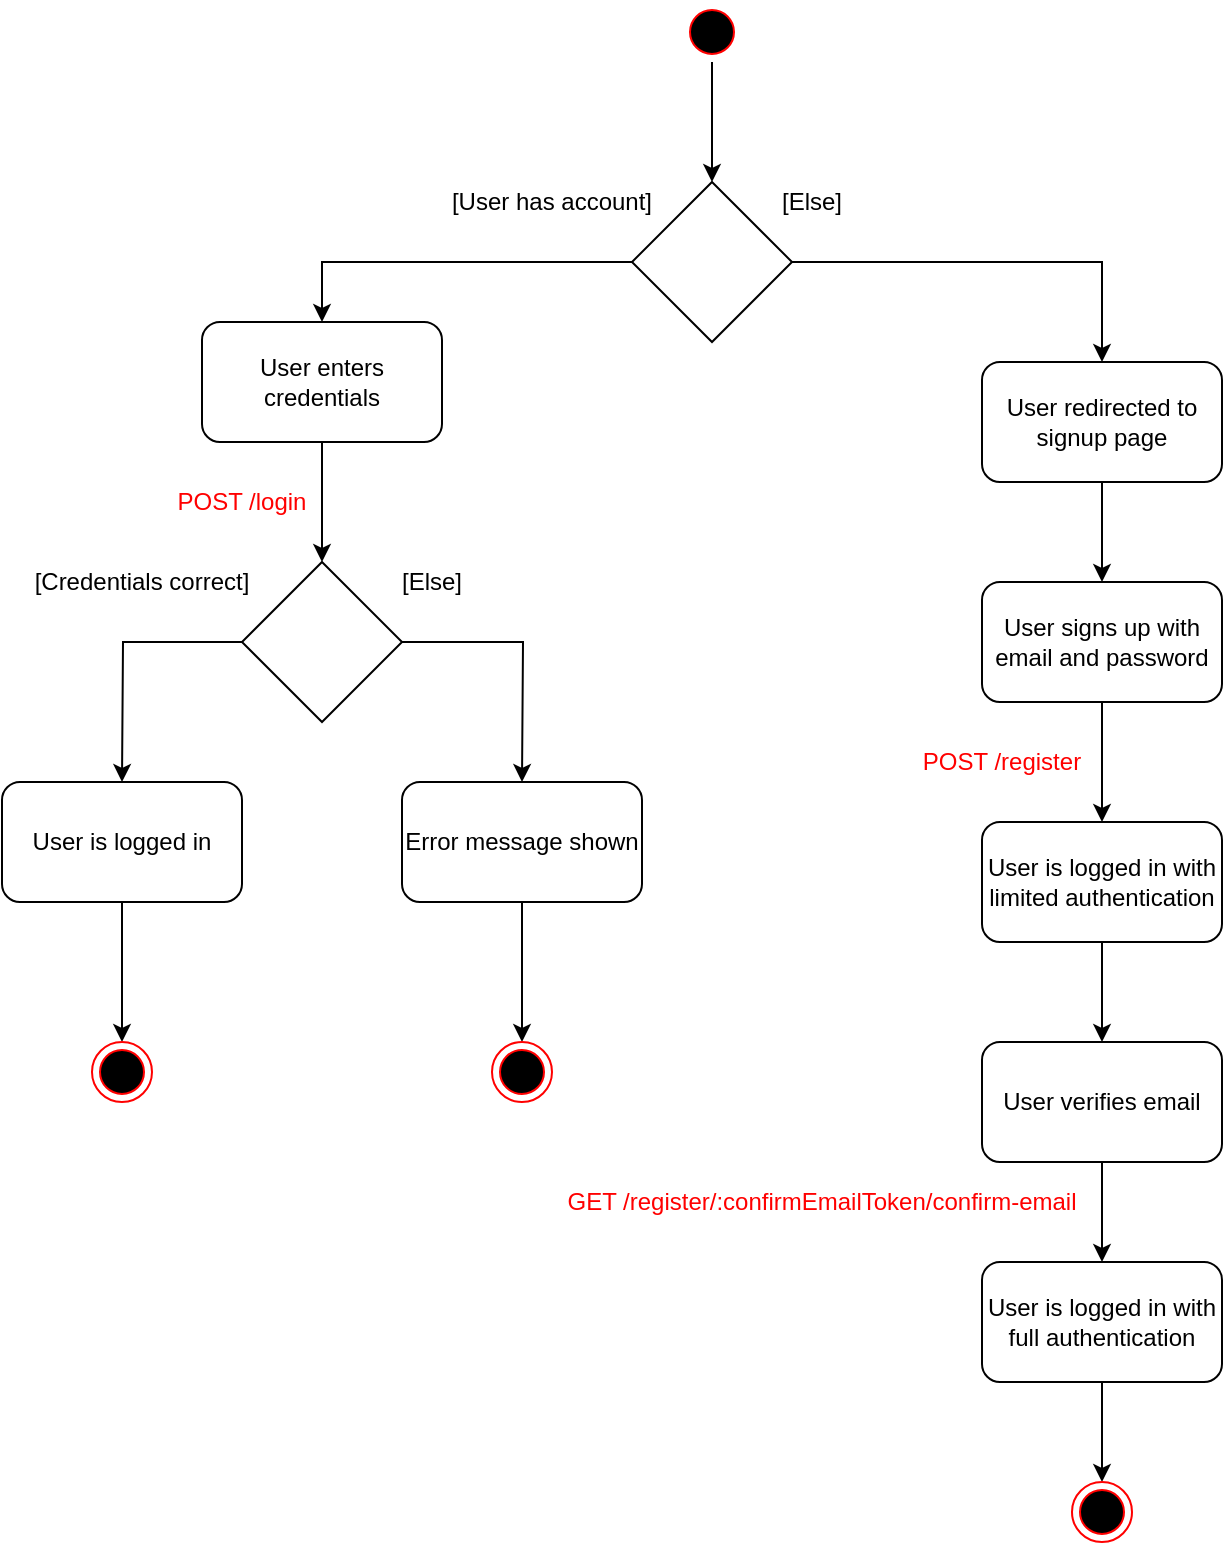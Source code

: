 <mxfile version="14.1.8" type="device"><diagram id="oRkkAkgyNCNvM5f3yL62" name="Page-1"><mxGraphModel dx="1422" dy="692" grid="1" gridSize="10" guides="1" tooltips="1" connect="1" arrows="1" fold="1" page="1" pageScale="1" pageWidth="850" pageHeight="1100" math="0" shadow="0"><root><mxCell id="0"/><mxCell id="1" parent="0"/><mxCell id="jb7WQ4lQAiwyAePFnPPK-4" style="edgeStyle=orthogonalEdgeStyle;rounded=0;orthogonalLoop=1;jettySize=auto;html=1;" edge="1" parent="1" source="jb7WQ4lQAiwyAePFnPPK-1"><mxGeometry relative="1" as="geometry"><mxPoint x="425" y="110" as="targetPoint"/></mxGeometry></mxCell><mxCell id="jb7WQ4lQAiwyAePFnPPK-1" value="" style="ellipse;html=1;shape=startState;fillColor=#000000;strokeColor=#ff0000;" vertex="1" parent="1"><mxGeometry x="410" y="20" width="30" height="30" as="geometry"/></mxCell><mxCell id="jb7WQ4lQAiwyAePFnPPK-10" style="edgeStyle=orthogonalEdgeStyle;rounded=0;orthogonalLoop=1;jettySize=auto;html=1;entryX=0.5;entryY=0;entryDx=0;entryDy=0;" edge="1" parent="1" source="jb7WQ4lQAiwyAePFnPPK-6" target="jb7WQ4lQAiwyAePFnPPK-9"><mxGeometry relative="1" as="geometry"/></mxCell><mxCell id="jb7WQ4lQAiwyAePFnPPK-28" style="edgeStyle=orthogonalEdgeStyle;rounded=0;orthogonalLoop=1;jettySize=auto;html=1;" edge="1" parent="1" source="jb7WQ4lQAiwyAePFnPPK-6" target="jb7WQ4lQAiwyAePFnPPK-27"><mxGeometry relative="1" as="geometry"/></mxCell><mxCell id="jb7WQ4lQAiwyAePFnPPK-6" value="" style="rhombus;whiteSpace=wrap;html=1;" vertex="1" parent="1"><mxGeometry x="385" y="110" width="80" height="80" as="geometry"/></mxCell><mxCell id="jb7WQ4lQAiwyAePFnPPK-7" value="[User has account]" style="text;html=1;strokeColor=none;fillColor=none;align=center;verticalAlign=middle;whiteSpace=wrap;rounded=0;" vertex="1" parent="1"><mxGeometry x="290" y="110" width="110" height="20" as="geometry"/></mxCell><mxCell id="jb7WQ4lQAiwyAePFnPPK-8" value="[Else]" style="text;html=1;strokeColor=none;fillColor=none;align=center;verticalAlign=middle;whiteSpace=wrap;rounded=0;" vertex="1" parent="1"><mxGeometry x="420" y="110" width="110" height="20" as="geometry"/></mxCell><mxCell id="jb7WQ4lQAiwyAePFnPPK-9" value="User enters credentials" style="rounded=1;whiteSpace=wrap;html=1;" vertex="1" parent="1"><mxGeometry x="170" y="180" width="120" height="60" as="geometry"/></mxCell><mxCell id="jb7WQ4lQAiwyAePFnPPK-15" style="edgeStyle=orthogonalEdgeStyle;rounded=0;orthogonalLoop=1;jettySize=auto;html=1;entryX=0.5;entryY=0;entryDx=0;entryDy=0;exitX=0.5;exitY=1;exitDx=0;exitDy=0;" edge="1" parent="1" target="jb7WQ4lQAiwyAePFnPPK-18" source="jb7WQ4lQAiwyAePFnPPK-9"><mxGeometry relative="1" as="geometry"><mxPoint x="230" y="260" as="sourcePoint"/></mxGeometry></mxCell><mxCell id="jb7WQ4lQAiwyAePFnPPK-16" style="edgeStyle=orthogonalEdgeStyle;rounded=0;orthogonalLoop=1;jettySize=auto;html=1;" edge="1" parent="1" source="jb7WQ4lQAiwyAePFnPPK-18"><mxGeometry relative="1" as="geometry"><mxPoint x="330" y="410" as="targetPoint"/></mxGeometry></mxCell><mxCell id="jb7WQ4lQAiwyAePFnPPK-17" style="edgeStyle=orthogonalEdgeStyle;rounded=0;orthogonalLoop=1;jettySize=auto;html=1;" edge="1" parent="1" source="jb7WQ4lQAiwyAePFnPPK-18"><mxGeometry relative="1" as="geometry"><mxPoint x="130" y="410" as="targetPoint"/></mxGeometry></mxCell><mxCell id="jb7WQ4lQAiwyAePFnPPK-18" value="" style="rhombus;whiteSpace=wrap;html=1;" vertex="1" parent="1"><mxGeometry x="190" y="300" width="80" height="80" as="geometry"/></mxCell><mxCell id="jb7WQ4lQAiwyAePFnPPK-19" style="edgeStyle=orthogonalEdgeStyle;rounded=0;orthogonalLoop=1;jettySize=auto;html=1;" edge="1" parent="1" source="jb7WQ4lQAiwyAePFnPPK-20" target="jb7WQ4lQAiwyAePFnPPK-25"><mxGeometry relative="1" as="geometry"/></mxCell><mxCell id="jb7WQ4lQAiwyAePFnPPK-20" value="User is logged in" style="rounded=1;whiteSpace=wrap;html=1;" vertex="1" parent="1"><mxGeometry x="70" y="410" width="120" height="60" as="geometry"/></mxCell><mxCell id="jb7WQ4lQAiwyAePFnPPK-21" style="edgeStyle=orthogonalEdgeStyle;rounded=0;orthogonalLoop=1;jettySize=auto;html=1;entryX=0.5;entryY=0;entryDx=0;entryDy=0;" edge="1" parent="1" source="jb7WQ4lQAiwyAePFnPPK-22" target="jb7WQ4lQAiwyAePFnPPK-26"><mxGeometry relative="1" as="geometry"/></mxCell><mxCell id="jb7WQ4lQAiwyAePFnPPK-22" value="Error message shown" style="rounded=1;whiteSpace=wrap;html=1;" vertex="1" parent="1"><mxGeometry x="270" y="410" width="120" height="60" as="geometry"/></mxCell><mxCell id="jb7WQ4lQAiwyAePFnPPK-23" value="[Credentials correct]" style="text;html=1;strokeColor=none;fillColor=none;align=center;verticalAlign=middle;whiteSpace=wrap;rounded=0;" vertex="1" parent="1"><mxGeometry x="80" y="300" width="120" height="20" as="geometry"/></mxCell><mxCell id="jb7WQ4lQAiwyAePFnPPK-24" value="[Else]" style="text;html=1;strokeColor=none;fillColor=none;align=center;verticalAlign=middle;whiteSpace=wrap;rounded=0;" vertex="1" parent="1"><mxGeometry x="230" y="300" width="110" height="20" as="geometry"/></mxCell><mxCell id="jb7WQ4lQAiwyAePFnPPK-25" value="" style="ellipse;html=1;shape=endState;fillColor=#000000;strokeColor=#ff0000;" vertex="1" parent="1"><mxGeometry x="115" y="540" width="30" height="30" as="geometry"/></mxCell><mxCell id="jb7WQ4lQAiwyAePFnPPK-26" value="" style="ellipse;html=1;shape=endState;fillColor=#000000;strokeColor=#ff0000;" vertex="1" parent="1"><mxGeometry x="315" y="540" width="30" height="30" as="geometry"/></mxCell><mxCell id="jb7WQ4lQAiwyAePFnPPK-30" style="edgeStyle=orthogonalEdgeStyle;rounded=0;orthogonalLoop=1;jettySize=auto;html=1;" edge="1" parent="1" source="jb7WQ4lQAiwyAePFnPPK-27" target="jb7WQ4lQAiwyAePFnPPK-29"><mxGeometry relative="1" as="geometry"/></mxCell><mxCell id="jb7WQ4lQAiwyAePFnPPK-27" value="User redirected to signup page" style="rounded=1;whiteSpace=wrap;html=1;" vertex="1" parent="1"><mxGeometry x="560" y="200" width="120" height="60" as="geometry"/></mxCell><mxCell id="jb7WQ4lQAiwyAePFnPPK-31" style="edgeStyle=orthogonalEdgeStyle;rounded=0;orthogonalLoop=1;jettySize=auto;html=1;entryX=0.5;entryY=0;entryDx=0;entryDy=0;entryPerimeter=0;" edge="1" parent="1" source="jb7WQ4lQAiwyAePFnPPK-29" target="jb7WQ4lQAiwyAePFnPPK-32"><mxGeometry relative="1" as="geometry"><mxPoint x="530" y="400" as="targetPoint"/><Array as="points"><mxPoint x="620" y="400"/><mxPoint x="620" y="400"/></Array></mxGeometry></mxCell><mxCell id="jb7WQ4lQAiwyAePFnPPK-29" value="User signs up with email and password" style="rounded=1;whiteSpace=wrap;html=1;" vertex="1" parent="1"><mxGeometry x="560" y="310" width="120" height="60" as="geometry"/></mxCell><mxCell id="jb7WQ4lQAiwyAePFnPPK-35" style="edgeStyle=orthogonalEdgeStyle;rounded=0;orthogonalLoop=1;jettySize=auto;html=1;entryX=0.5;entryY=0;entryDx=0;entryDy=0;" edge="1" parent="1" source="jb7WQ4lQAiwyAePFnPPK-32" target="jb7WQ4lQAiwyAePFnPPK-33"><mxGeometry relative="1" as="geometry"/></mxCell><mxCell id="jb7WQ4lQAiwyAePFnPPK-32" value="User is logged in with limited authentication" style="rounded=1;whiteSpace=wrap;html=1;" vertex="1" parent="1"><mxGeometry x="560" y="430" width="120" height="60" as="geometry"/></mxCell><mxCell id="jb7WQ4lQAiwyAePFnPPK-37" style="edgeStyle=orthogonalEdgeStyle;rounded=0;orthogonalLoop=1;jettySize=auto;html=1;entryX=0.5;entryY=0;entryDx=0;entryDy=0;" edge="1" parent="1" source="jb7WQ4lQAiwyAePFnPPK-33" target="jb7WQ4lQAiwyAePFnPPK-36"><mxGeometry relative="1" as="geometry"/></mxCell><mxCell id="jb7WQ4lQAiwyAePFnPPK-33" value="User verifies email" style="rounded=1;whiteSpace=wrap;html=1;" vertex="1" parent="1"><mxGeometry x="560" y="540" width="120" height="60" as="geometry"/></mxCell><mxCell id="jb7WQ4lQAiwyAePFnPPK-36" value="User is logged in with full authentication" style="rounded=1;whiteSpace=wrap;html=1;" vertex="1" parent="1"><mxGeometry x="560" y="650" width="120" height="60" as="geometry"/></mxCell><mxCell id="jb7WQ4lQAiwyAePFnPPK-38" style="edgeStyle=orthogonalEdgeStyle;rounded=0;orthogonalLoop=1;jettySize=auto;html=1;" edge="1" parent="1"><mxGeometry relative="1" as="geometry"><mxPoint x="620" y="710" as="sourcePoint"/><mxPoint x="620" y="760" as="targetPoint"/></mxGeometry></mxCell><mxCell id="jb7WQ4lQAiwyAePFnPPK-39" value="" style="ellipse;html=1;shape=endState;fillColor=#000000;strokeColor=#ff0000;" vertex="1" parent="1"><mxGeometry x="605" y="760" width="30" height="30" as="geometry"/></mxCell><mxCell id="jb7WQ4lQAiwyAePFnPPK-40" value="POST /login" style="text;html=1;strokeColor=none;fillColor=none;align=center;verticalAlign=middle;whiteSpace=wrap;rounded=0;fontColor=#FF0000;" vertex="1" parent="1"><mxGeometry x="130" y="260" width="120" height="20" as="geometry"/></mxCell><mxCell id="jb7WQ4lQAiwyAePFnPPK-41" value="POST /register" style="text;html=1;strokeColor=none;fillColor=none;align=center;verticalAlign=middle;whiteSpace=wrap;rounded=0;fontColor=#FF0000;" vertex="1" parent="1"><mxGeometry x="510" y="390" width="120" height="20" as="geometry"/></mxCell><mxCell id="jb7WQ4lQAiwyAePFnPPK-42" value="GET /register/:confirmEmailToken/confirm-email" style="text;html=1;strokeColor=none;fillColor=none;align=center;verticalAlign=middle;whiteSpace=wrap;rounded=0;fontColor=#FF0000;" vertex="1" parent="1"><mxGeometry x="345" y="610" width="270" height="20" as="geometry"/></mxCell></root></mxGraphModel></diagram></mxfile>